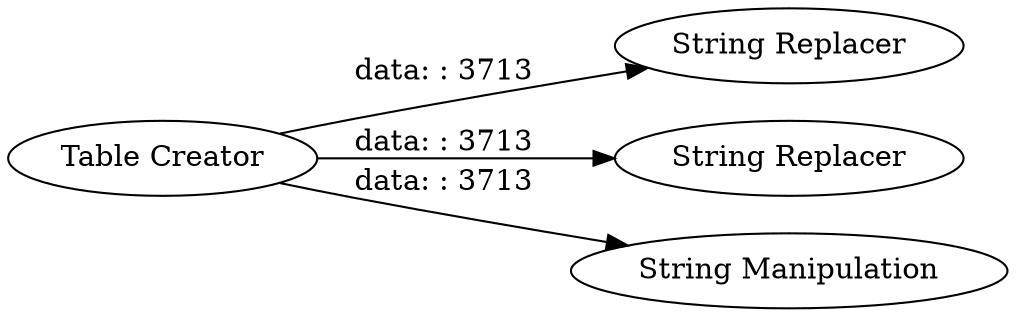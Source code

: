 digraph {
	"-4015252703633326926_32" [label="String Replacer"]
	"-4015252703633326926_30" [label="String Replacer"]
	"-4015252703633326926_31" [label="String Manipulation"]
	"-4015252703633326926_1" [label="Table Creator"]
	"-4015252703633326926_1" -> "-4015252703633326926_30" [label="data: : 3713"]
	"-4015252703633326926_1" -> "-4015252703633326926_31" [label="data: : 3713"]
	"-4015252703633326926_1" -> "-4015252703633326926_32" [label="data: : 3713"]
	rankdir=LR
}

